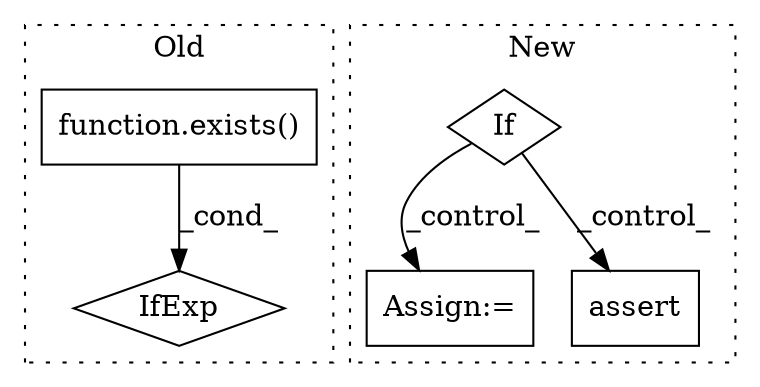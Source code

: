 digraph G {
subgraph cluster0 {
1 [label="function.exists()" a="75" s="4776,4804" l="7,1" shape="box"];
3 [label="IfExp" a="51" s="4760,4805" l="16,18" shape="diamond"];
label = "Old";
style="dotted";
}
subgraph cluster1 {
2 [label="If" a="96" s="4229,4248" l="3,14" shape="diamond"];
4 [label="Assign:=" a="68" s="4333" l="3" shape="box"];
5 [label="assert" a="65" s="4262" l="7" shape="box"];
label = "New";
style="dotted";
}
1 -> 3 [label="_cond_"];
2 -> 4 [label="_control_"];
2 -> 5 [label="_control_"];
}